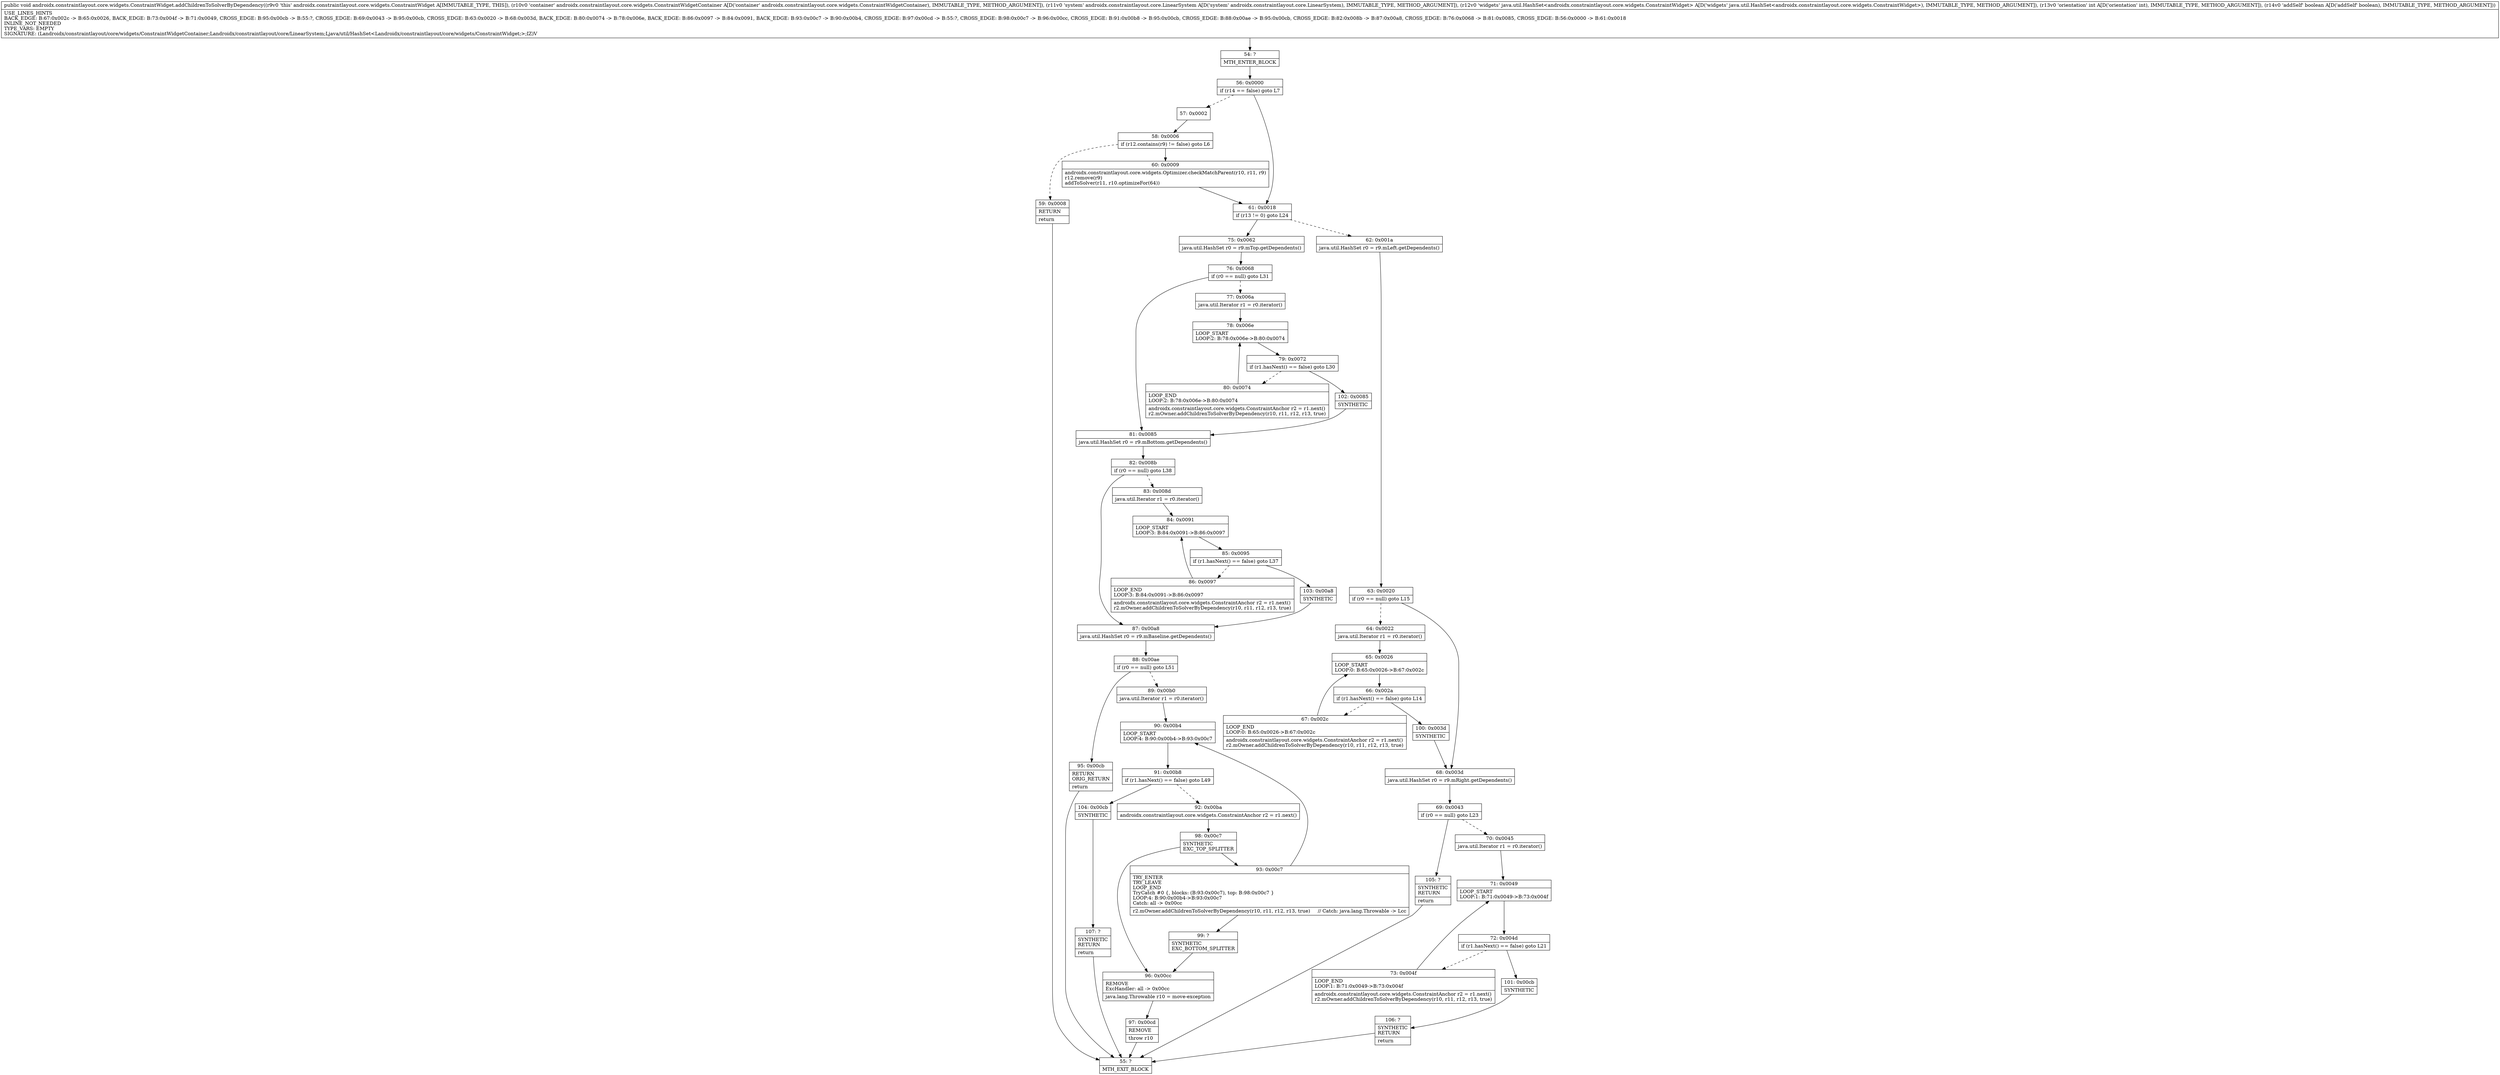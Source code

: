 digraph "CFG forandroidx.constraintlayout.core.widgets.ConstraintWidget.addChildrenToSolverByDependency(Landroidx\/constraintlayout\/core\/widgets\/ConstraintWidgetContainer;Landroidx\/constraintlayout\/core\/LinearSystem;Ljava\/util\/HashSet;IZ)V" {
Node_54 [shape=record,label="{54\:\ ?|MTH_ENTER_BLOCK\l}"];
Node_56 [shape=record,label="{56\:\ 0x0000|if (r14 == false) goto L7\l}"];
Node_57 [shape=record,label="{57\:\ 0x0002}"];
Node_58 [shape=record,label="{58\:\ 0x0006|if (r12.contains(r9) != false) goto L6\l}"];
Node_59 [shape=record,label="{59\:\ 0x0008|RETURN\l|return\l}"];
Node_55 [shape=record,label="{55\:\ ?|MTH_EXIT_BLOCK\l}"];
Node_60 [shape=record,label="{60\:\ 0x0009|androidx.constraintlayout.core.widgets.Optimizer.checkMatchParent(r10, r11, r9)\lr12.remove(r9)\laddToSolver(r11, r10.optimizeFor(64))\l}"];
Node_61 [shape=record,label="{61\:\ 0x0018|if (r13 != 0) goto L24\l}"];
Node_62 [shape=record,label="{62\:\ 0x001a|java.util.HashSet r0 = r9.mLeft.getDependents()\l}"];
Node_63 [shape=record,label="{63\:\ 0x0020|if (r0 == null) goto L15\l}"];
Node_64 [shape=record,label="{64\:\ 0x0022|java.util.Iterator r1 = r0.iterator()\l}"];
Node_65 [shape=record,label="{65\:\ 0x0026|LOOP_START\lLOOP:0: B:65:0x0026\-\>B:67:0x002c\l}"];
Node_66 [shape=record,label="{66\:\ 0x002a|if (r1.hasNext() == false) goto L14\l}"];
Node_67 [shape=record,label="{67\:\ 0x002c|LOOP_END\lLOOP:0: B:65:0x0026\-\>B:67:0x002c\l|androidx.constraintlayout.core.widgets.ConstraintAnchor r2 = r1.next()\lr2.mOwner.addChildrenToSolverByDependency(r10, r11, r12, r13, true)\l}"];
Node_100 [shape=record,label="{100\:\ 0x003d|SYNTHETIC\l}"];
Node_68 [shape=record,label="{68\:\ 0x003d|java.util.HashSet r0 = r9.mRight.getDependents()\l}"];
Node_69 [shape=record,label="{69\:\ 0x0043|if (r0 == null) goto L23\l}"];
Node_70 [shape=record,label="{70\:\ 0x0045|java.util.Iterator r1 = r0.iterator()\l}"];
Node_71 [shape=record,label="{71\:\ 0x0049|LOOP_START\lLOOP:1: B:71:0x0049\-\>B:73:0x004f\l}"];
Node_72 [shape=record,label="{72\:\ 0x004d|if (r1.hasNext() == false) goto L21\l}"];
Node_73 [shape=record,label="{73\:\ 0x004f|LOOP_END\lLOOP:1: B:71:0x0049\-\>B:73:0x004f\l|androidx.constraintlayout.core.widgets.ConstraintAnchor r2 = r1.next()\lr2.mOwner.addChildrenToSolverByDependency(r10, r11, r12, r13, true)\l}"];
Node_101 [shape=record,label="{101\:\ 0x00cb|SYNTHETIC\l}"];
Node_106 [shape=record,label="{106\:\ ?|SYNTHETIC\lRETURN\l|return\l}"];
Node_105 [shape=record,label="{105\:\ ?|SYNTHETIC\lRETURN\l|return\l}"];
Node_75 [shape=record,label="{75\:\ 0x0062|java.util.HashSet r0 = r9.mTop.getDependents()\l}"];
Node_76 [shape=record,label="{76\:\ 0x0068|if (r0 == null) goto L31\l}"];
Node_77 [shape=record,label="{77\:\ 0x006a|java.util.Iterator r1 = r0.iterator()\l}"];
Node_78 [shape=record,label="{78\:\ 0x006e|LOOP_START\lLOOP:2: B:78:0x006e\-\>B:80:0x0074\l}"];
Node_79 [shape=record,label="{79\:\ 0x0072|if (r1.hasNext() == false) goto L30\l}"];
Node_80 [shape=record,label="{80\:\ 0x0074|LOOP_END\lLOOP:2: B:78:0x006e\-\>B:80:0x0074\l|androidx.constraintlayout.core.widgets.ConstraintAnchor r2 = r1.next()\lr2.mOwner.addChildrenToSolverByDependency(r10, r11, r12, r13, true)\l}"];
Node_102 [shape=record,label="{102\:\ 0x0085|SYNTHETIC\l}"];
Node_81 [shape=record,label="{81\:\ 0x0085|java.util.HashSet r0 = r9.mBottom.getDependents()\l}"];
Node_82 [shape=record,label="{82\:\ 0x008b|if (r0 == null) goto L38\l}"];
Node_83 [shape=record,label="{83\:\ 0x008d|java.util.Iterator r1 = r0.iterator()\l}"];
Node_84 [shape=record,label="{84\:\ 0x0091|LOOP_START\lLOOP:3: B:84:0x0091\-\>B:86:0x0097\l}"];
Node_85 [shape=record,label="{85\:\ 0x0095|if (r1.hasNext() == false) goto L37\l}"];
Node_86 [shape=record,label="{86\:\ 0x0097|LOOP_END\lLOOP:3: B:84:0x0091\-\>B:86:0x0097\l|androidx.constraintlayout.core.widgets.ConstraintAnchor r2 = r1.next()\lr2.mOwner.addChildrenToSolverByDependency(r10, r11, r12, r13, true)\l}"];
Node_103 [shape=record,label="{103\:\ 0x00a8|SYNTHETIC\l}"];
Node_87 [shape=record,label="{87\:\ 0x00a8|java.util.HashSet r0 = r9.mBaseline.getDependents()\l}"];
Node_88 [shape=record,label="{88\:\ 0x00ae|if (r0 == null) goto L51\l}"];
Node_89 [shape=record,label="{89\:\ 0x00b0|java.util.Iterator r1 = r0.iterator()\l}"];
Node_90 [shape=record,label="{90\:\ 0x00b4|LOOP_START\lLOOP:4: B:90:0x00b4\-\>B:93:0x00c7\l}"];
Node_91 [shape=record,label="{91\:\ 0x00b8|if (r1.hasNext() == false) goto L49\l}"];
Node_92 [shape=record,label="{92\:\ 0x00ba|androidx.constraintlayout.core.widgets.ConstraintAnchor r2 = r1.next()\l}"];
Node_98 [shape=record,label="{98\:\ 0x00c7|SYNTHETIC\lEXC_TOP_SPLITTER\l}"];
Node_93 [shape=record,label="{93\:\ 0x00c7|TRY_ENTER\lTRY_LEAVE\lLOOP_END\lTryCatch #0 \{, blocks: (B:93:0x00c7), top: B:98:0x00c7 \}\lLOOP:4: B:90:0x00b4\-\>B:93:0x00c7\lCatch: all \-\> 0x00cc\l|r2.mOwner.addChildrenToSolverByDependency(r10, r11, r12, r13, true)     \/\/ Catch: java.lang.Throwable \-\> Lcc\l}"];
Node_99 [shape=record,label="{99\:\ ?|SYNTHETIC\lEXC_BOTTOM_SPLITTER\l}"];
Node_96 [shape=record,label="{96\:\ 0x00cc|REMOVE\lExcHandler: all \-\> 0x00cc\l|java.lang.Throwable r10 = move\-exception\l}"];
Node_97 [shape=record,label="{97\:\ 0x00cd|REMOVE\l|throw r10\l}"];
Node_104 [shape=record,label="{104\:\ 0x00cb|SYNTHETIC\l}"];
Node_107 [shape=record,label="{107\:\ ?|SYNTHETIC\lRETURN\l|return\l}"];
Node_95 [shape=record,label="{95\:\ 0x00cb|RETURN\lORIG_RETURN\l|return\l}"];
MethodNode[shape=record,label="{public void androidx.constraintlayout.core.widgets.ConstraintWidget.addChildrenToSolverByDependency((r9v0 'this' androidx.constraintlayout.core.widgets.ConstraintWidget A[IMMUTABLE_TYPE, THIS]), (r10v0 'container' androidx.constraintlayout.core.widgets.ConstraintWidgetContainer A[D('container' androidx.constraintlayout.core.widgets.ConstraintWidgetContainer), IMMUTABLE_TYPE, METHOD_ARGUMENT]), (r11v0 'system' androidx.constraintlayout.core.LinearSystem A[D('system' androidx.constraintlayout.core.LinearSystem), IMMUTABLE_TYPE, METHOD_ARGUMENT]), (r12v0 'widgets' java.util.HashSet\<androidx.constraintlayout.core.widgets.ConstraintWidget\> A[D('widgets' java.util.HashSet\<androidx.constraintlayout.core.widgets.ConstraintWidget\>), IMMUTABLE_TYPE, METHOD_ARGUMENT]), (r13v0 'orientation' int A[D('orientation' int), IMMUTABLE_TYPE, METHOD_ARGUMENT]), (r14v0 'addSelf' boolean A[D('addSelf' boolean), IMMUTABLE_TYPE, METHOD_ARGUMENT]))  | USE_LINES_HINTS\lBACK_EDGE: B:67:0x002c \-\> B:65:0x0026, BACK_EDGE: B:73:0x004f \-\> B:71:0x0049, CROSS_EDGE: B:95:0x00cb \-\> B:55:?, CROSS_EDGE: B:69:0x0043 \-\> B:95:0x00cb, CROSS_EDGE: B:63:0x0020 \-\> B:68:0x003d, BACK_EDGE: B:80:0x0074 \-\> B:78:0x006e, BACK_EDGE: B:86:0x0097 \-\> B:84:0x0091, BACK_EDGE: B:93:0x00c7 \-\> B:90:0x00b4, CROSS_EDGE: B:97:0x00cd \-\> B:55:?, CROSS_EDGE: B:98:0x00c7 \-\> B:96:0x00cc, CROSS_EDGE: B:91:0x00b8 \-\> B:95:0x00cb, CROSS_EDGE: B:88:0x00ae \-\> B:95:0x00cb, CROSS_EDGE: B:82:0x008b \-\> B:87:0x00a8, CROSS_EDGE: B:76:0x0068 \-\> B:81:0x0085, CROSS_EDGE: B:56:0x0000 \-\> B:61:0x0018\lINLINE_NOT_NEEDED\lTYPE_VARS: EMPTY\lSIGNATURE: (Landroidx\/constraintlayout\/core\/widgets\/ConstraintWidgetContainer;Landroidx\/constraintlayout\/core\/LinearSystem;Ljava\/util\/HashSet\<Landroidx\/constraintlayout\/core\/widgets\/ConstraintWidget;\>;IZ)V\l}"];
MethodNode -> Node_54;Node_54 -> Node_56;
Node_56 -> Node_57[style=dashed];
Node_56 -> Node_61;
Node_57 -> Node_58;
Node_58 -> Node_59[style=dashed];
Node_58 -> Node_60;
Node_59 -> Node_55;
Node_60 -> Node_61;
Node_61 -> Node_62[style=dashed];
Node_61 -> Node_75;
Node_62 -> Node_63;
Node_63 -> Node_64[style=dashed];
Node_63 -> Node_68;
Node_64 -> Node_65;
Node_65 -> Node_66;
Node_66 -> Node_67[style=dashed];
Node_66 -> Node_100;
Node_67 -> Node_65;
Node_100 -> Node_68;
Node_68 -> Node_69;
Node_69 -> Node_70[style=dashed];
Node_69 -> Node_105;
Node_70 -> Node_71;
Node_71 -> Node_72;
Node_72 -> Node_73[style=dashed];
Node_72 -> Node_101;
Node_73 -> Node_71;
Node_101 -> Node_106;
Node_106 -> Node_55;
Node_105 -> Node_55;
Node_75 -> Node_76;
Node_76 -> Node_77[style=dashed];
Node_76 -> Node_81;
Node_77 -> Node_78;
Node_78 -> Node_79;
Node_79 -> Node_80[style=dashed];
Node_79 -> Node_102;
Node_80 -> Node_78;
Node_102 -> Node_81;
Node_81 -> Node_82;
Node_82 -> Node_83[style=dashed];
Node_82 -> Node_87;
Node_83 -> Node_84;
Node_84 -> Node_85;
Node_85 -> Node_86[style=dashed];
Node_85 -> Node_103;
Node_86 -> Node_84;
Node_103 -> Node_87;
Node_87 -> Node_88;
Node_88 -> Node_89[style=dashed];
Node_88 -> Node_95;
Node_89 -> Node_90;
Node_90 -> Node_91;
Node_91 -> Node_92[style=dashed];
Node_91 -> Node_104;
Node_92 -> Node_98;
Node_98 -> Node_93;
Node_98 -> Node_96;
Node_93 -> Node_90;
Node_93 -> Node_99;
Node_99 -> Node_96;
Node_96 -> Node_97;
Node_97 -> Node_55;
Node_104 -> Node_107;
Node_107 -> Node_55;
Node_95 -> Node_55;
}

